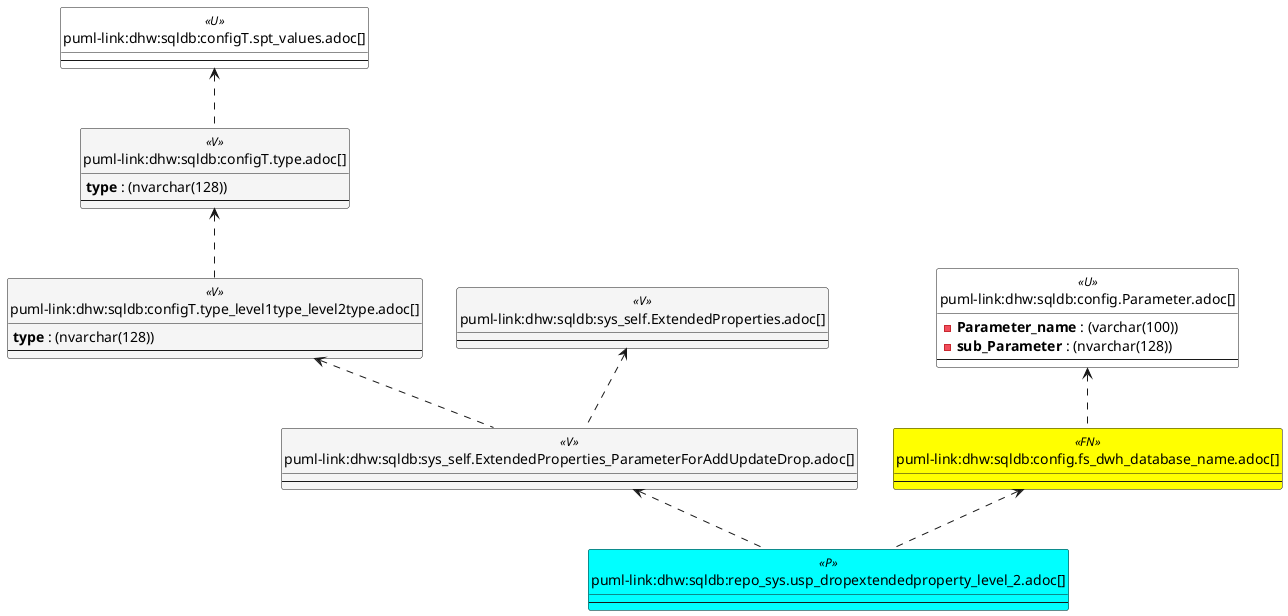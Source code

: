 @startuml
'Left to right direction
top to bottom direction
hide circle
'avoide "." issues:
set namespaceSeparator none


skinparam class {
  BackgroundColor White
  BackgroundColor<<FN>> Yellow
  BackgroundColor<<FS>> Yellow
  BackgroundColor<<FT>> LightGray
  BackgroundColor<<IF>> Yellow
  BackgroundColor<<IS>> Yellow
  BackgroundColor<<P>> Aqua
  BackgroundColor<<PC>> Aqua
  BackgroundColor<<SN>> Yellow
  BackgroundColor<<SO>> SlateBlue
  BackgroundColor<<TF>> LightGray
  BackgroundColor<<TR>> Tomato
  BackgroundColor<<U>> White
  BackgroundColor<<V>> WhiteSmoke
  BackgroundColor<<X>> Aqua
  BackgroundColor<<external>> AliceBlue
}


entity "puml-link:dhw:sqldb:config.fs_dwh_database_name.adoc[]" as config.fs_dwh_database_name << FN >> {
  --
}

entity "puml-link:dhw:sqldb:config.Parameter.adoc[]" as config.Parameter << U >> {
  - **Parameter_name** : (varchar(100))
  - **sub_Parameter** : (nvarchar(128))
  --
}

entity "puml-link:dhw:sqldb:configT.spt_values.adoc[]" as configT.spt_values << U >> {
  --
}

entity "puml-link:dhw:sqldb:configT.type.adoc[]" as configT.type << V >> {
  **type** : (nvarchar(128))
  --
}

entity "puml-link:dhw:sqldb:configT.type_level1type_level2type.adoc[]" as configT.type_level1type_level2type << V >> {
  **type** : (nvarchar(128))
  --
}

entity "puml-link:dhw:sqldb:repo_sys.usp_dropextendedproperty_level_2.adoc[]" as repo_sys.usp_dropextendedproperty_level_2 << P >> {
  --
}

entity "puml-link:dhw:sqldb:sys_self.ExtendedProperties.adoc[]" as sys_self.ExtendedProperties << V >> {
  --
}

entity "puml-link:dhw:sqldb:sys_self.ExtendedProperties_ParameterForAddUpdateDrop.adoc[]" as sys_self.ExtendedProperties_ParameterForAddUpdateDrop << V >> {
  --
}

config.fs_dwh_database_name <.. repo_sys.usp_dropextendedproperty_level_2
config.Parameter <.. config.fs_dwh_database_name
configT.spt_values <.. configT.type
configT.type <.. configT.type_level1type_level2type
configT.type_level1type_level2type <.. sys_self.ExtendedProperties_ParameterForAddUpdateDrop
sys_self.ExtendedProperties <.. sys_self.ExtendedProperties_ParameterForAddUpdateDrop
sys_self.ExtendedProperties_ParameterForAddUpdateDrop <.. repo_sys.usp_dropextendedproperty_level_2
@enduml

